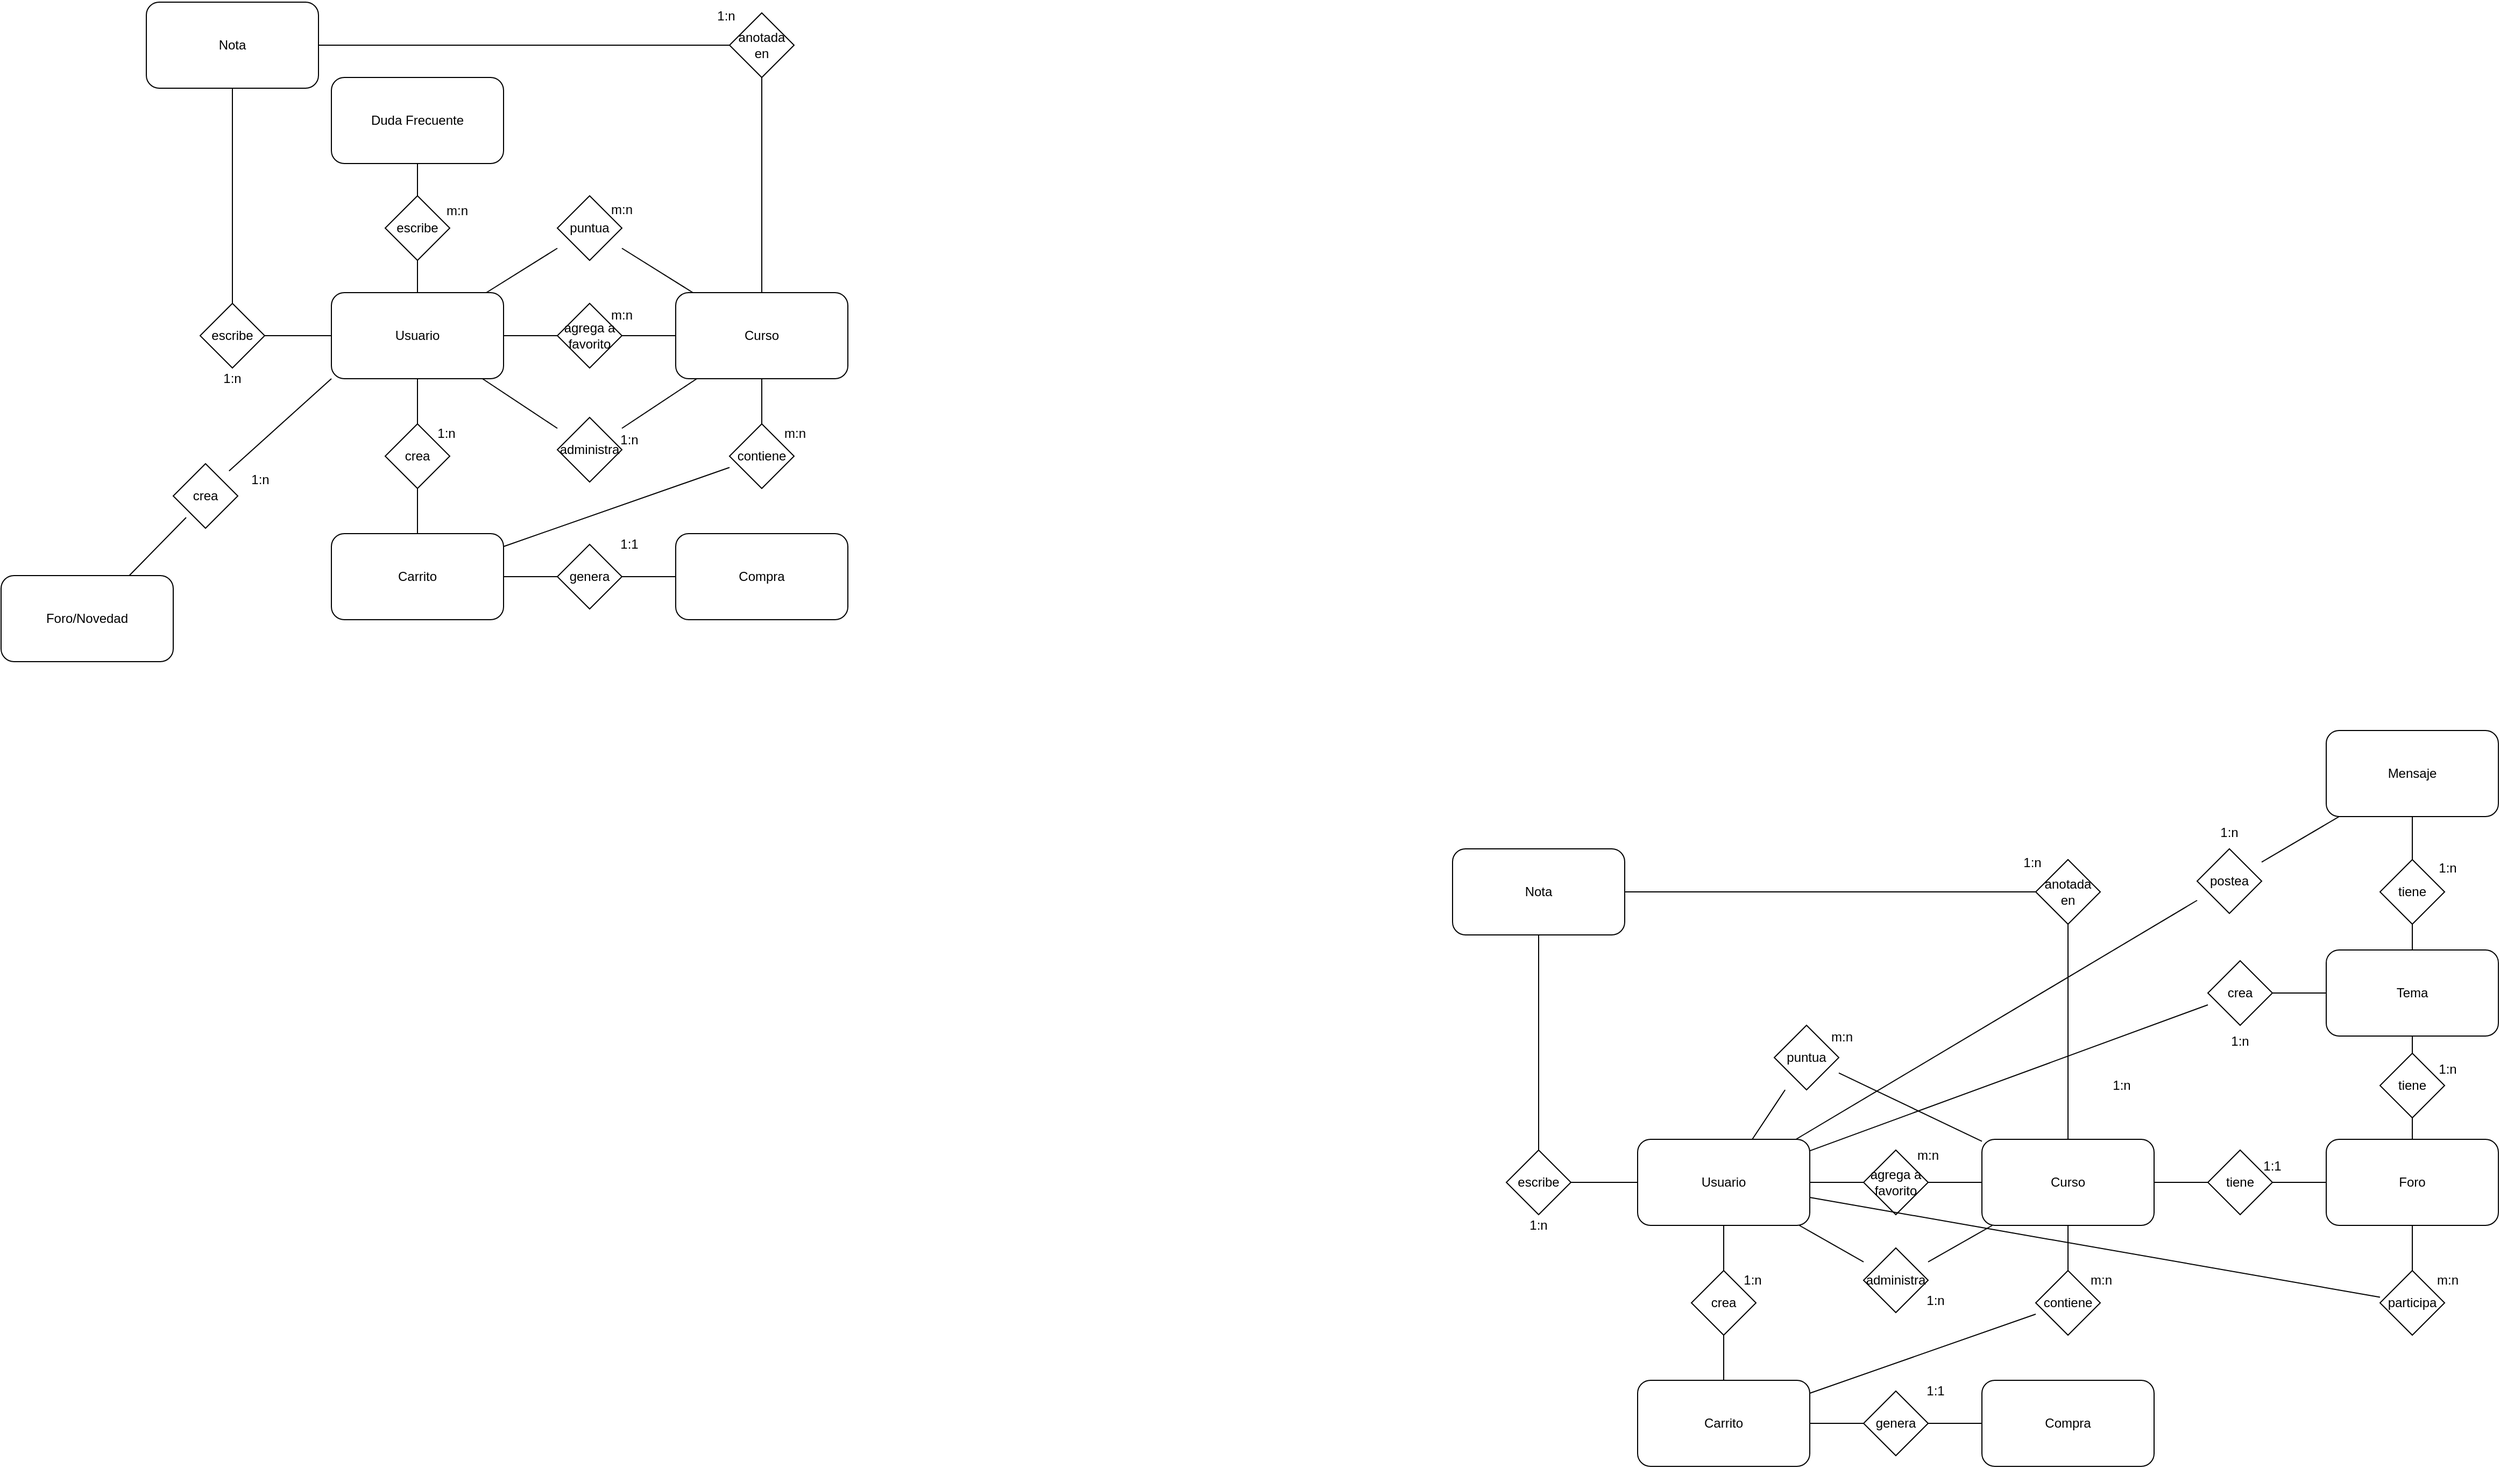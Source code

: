 <mxfile version="27.1.1">
  <diagram name="Diagrama Chen" id="0">
    <mxGraphModel dx="1984" dy="1292" grid="0" gridSize="10" guides="1" tooltips="1" connect="1" arrows="1" fold="1" page="0" pageScale="1" pageWidth="827" pageHeight="1169" math="0" shadow="0">
      <root>
        <mxCell id="0" />
        <mxCell id="1" parent="0" />
        <mxCell id="0x6-bEQGfIEkiX45eMe0-2" style="rounded=0;orthogonalLoop=1;jettySize=auto;html=1;endArrow=none;startFill=0;" parent="1" source="c507a44dde" target="0x6-bEQGfIEkiX45eMe0-1" edge="1">
          <mxGeometry relative="1" as="geometry" />
        </mxCell>
        <mxCell id="0x6-bEQGfIEkiX45eMe0-8" style="rounded=0;orthogonalLoop=1;jettySize=auto;html=1;endArrow=none;startFill=0;" parent="1" source="c507a44dde" target="0x6-bEQGfIEkiX45eMe0-7" edge="1">
          <mxGeometry relative="1" as="geometry" />
        </mxCell>
        <mxCell id="_SvGcM9IhpGaWaun03kH-1" style="edgeStyle=none;curved=1;rounded=0;orthogonalLoop=1;jettySize=auto;html=1;exitX=0;exitY=1;exitDx=0;exitDy=0;fontSize=12;startSize=8;endSize=8;endArrow=none;startFill=0;" edge="1" parent="1" source="c507a44dde">
          <mxGeometry relative="1" as="geometry">
            <mxPoint x="-55.111" y="245.778" as="targetPoint" />
          </mxGeometry>
        </mxCell>
        <mxCell id="c507a44dde" value="Usuario" style="shape=rectangle;whiteSpace=wrap;html=1;rounded=1;" parent="1" vertex="1">
          <mxGeometry x="40" y="80" width="160" height="80" as="geometry" />
        </mxCell>
        <mxCell id="3630f46efc" value="Curso" style="shape=rectangle;whiteSpace=wrap;html=1;rounded=1;" parent="1" vertex="1">
          <mxGeometry x="360" y="80" width="160" height="80" as="geometry" />
        </mxCell>
        <mxCell id="0x6-bEQGfIEkiX45eMe0-5" style="edgeStyle=orthogonalEdgeStyle;rounded=0;orthogonalLoop=1;jettySize=auto;html=1;endArrow=none;startFill=0;" parent="1" source="15c4d11b2c" target="0x6-bEQGfIEkiX45eMe0-4" edge="1">
          <mxGeometry relative="1" as="geometry" />
        </mxCell>
        <mxCell id="15c4d11b2c" value="Nota" style="shape=rectangle;whiteSpace=wrap;html=1;rounded=1;" parent="1" vertex="1">
          <mxGeometry x="-132" y="-190" width="160" height="80" as="geometry" />
        </mxCell>
        <mxCell id="5fd3fc4b8a" value="Duda Frecuente" style="shape=rectangle;whiteSpace=wrap;html=1;rounded=1;" parent="1" vertex="1">
          <mxGeometry x="40" y="-120" width="160" height="80" as="geometry" />
        </mxCell>
        <mxCell id="0x6-bEQGfIEkiX45eMe0-11" style="rounded=0;orthogonalLoop=1;jettySize=auto;html=1;endArrow=none;startFill=0;" parent="1" source="9366aa94e9" target="0x6-bEQGfIEkiX45eMe0-10" edge="1">
          <mxGeometry relative="1" as="geometry" />
        </mxCell>
        <mxCell id="9366aa94e9" value="crea" style="shape=rhombus;whiteSpace=wrap;html=1;" parent="1" vertex="1">
          <mxGeometry x="90" y="202" width="60" height="60" as="geometry" />
        </mxCell>
        <mxCell id="84e2bef8b9" style="endArrow=none;html=1;" parent="1" source="c507a44dde" target="9366aa94e9" edge="1">
          <mxGeometry relative="1" as="geometry" />
        </mxCell>
        <mxCell id="805d979ef9" value="agrega a favorito" style="shape=rhombus;whiteSpace=wrap;html=1;" parent="1" vertex="1">
          <mxGeometry x="250" y="90" width="60" height="60" as="geometry" />
        </mxCell>
        <mxCell id="1da4725860" style="endArrow=none;html=1;" parent="1" source="c507a44dde" target="805d979ef9" edge="1">
          <mxGeometry relative="1" as="geometry" />
        </mxCell>
        <mxCell id="d094ec1f19" style="endArrow=none;html=1;" parent="1" source="805d979ef9" target="3630f46efc" edge="1">
          <mxGeometry relative="1" as="geometry" />
        </mxCell>
        <mxCell id="f4ca932225" value="escribe" style="shape=rhombus;whiteSpace=wrap;html=1;" parent="1" vertex="1">
          <mxGeometry x="-82" y="90" width="60" height="60" as="geometry" />
        </mxCell>
        <mxCell id="c76c25dfb0" style="endArrow=none;html=1;" parent="1" source="c507a44dde" target="f4ca932225" edge="1">
          <mxGeometry relative="1" as="geometry" />
        </mxCell>
        <mxCell id="ead919b5aa" style="endArrow=none;html=1;" parent="1" source="f4ca932225" target="15c4d11b2c" edge="1">
          <mxGeometry relative="1" as="geometry" />
        </mxCell>
        <mxCell id="0x6-bEQGfIEkiX45eMe0-3" style="rounded=0;orthogonalLoop=1;jettySize=auto;html=1;endArrow=none;startFill=0;" parent="1" source="0x6-bEQGfIEkiX45eMe0-1" target="3630f46efc" edge="1">
          <mxGeometry relative="1" as="geometry" />
        </mxCell>
        <mxCell id="0x6-bEQGfIEkiX45eMe0-1" value="administra" style="shape=rhombus;whiteSpace=wrap;html=1;" parent="1" vertex="1">
          <mxGeometry x="250" y="196" width="60" height="60" as="geometry" />
        </mxCell>
        <mxCell id="CANbLbW7vSRfO3FM9BtO-2" style="rounded=0;orthogonalLoop=1;jettySize=auto;html=1;endArrow=none;startFill=0;" parent="1" source="0x6-bEQGfIEkiX45eMe0-4" target="3630f46efc" edge="1">
          <mxGeometry relative="1" as="geometry" />
        </mxCell>
        <mxCell id="0x6-bEQGfIEkiX45eMe0-4" value="anotada en" style="shape=rhombus;whiteSpace=wrap;html=1;" parent="1" vertex="1">
          <mxGeometry x="410" y="-180" width="60" height="60" as="geometry" />
        </mxCell>
        <mxCell id="0x6-bEQGfIEkiX45eMe0-9" style="rounded=0;orthogonalLoop=1;jettySize=auto;html=1;endArrow=none;startFill=0;" parent="1" source="0x6-bEQGfIEkiX45eMe0-7" target="3630f46efc" edge="1">
          <mxGeometry relative="1" as="geometry" />
        </mxCell>
        <mxCell id="0x6-bEQGfIEkiX45eMe0-7" value="puntua" style="shape=rhombus;whiteSpace=wrap;html=1;" parent="1" vertex="1">
          <mxGeometry x="250" y="-10" width="60" height="60" as="geometry" />
        </mxCell>
        <mxCell id="0x6-bEQGfIEkiX45eMe0-17" style="rounded=0;orthogonalLoop=1;jettySize=auto;html=1;endArrow=none;startFill=0;" parent="1" source="0x6-bEQGfIEkiX45eMe0-10" target="0x6-bEQGfIEkiX45eMe0-16" edge="1">
          <mxGeometry relative="1" as="geometry" />
        </mxCell>
        <mxCell id="0x6-bEQGfIEkiX45eMe0-10" value="Carrito" style="shape=rectangle;whiteSpace=wrap;html=1;rounded=1;" parent="1" vertex="1">
          <mxGeometry x="40" y="304" width="160" height="80" as="geometry" />
        </mxCell>
        <mxCell id="0x6-bEQGfIEkiX45eMe0-13" style="rounded=0;orthogonalLoop=1;jettySize=auto;html=1;endArrow=none;startFill=0;" parent="1" source="0x6-bEQGfIEkiX45eMe0-12" target="3630f46efc" edge="1">
          <mxGeometry relative="1" as="geometry" />
        </mxCell>
        <mxCell id="0x6-bEQGfIEkiX45eMe0-14" style="rounded=0;orthogonalLoop=1;jettySize=auto;html=1;endArrow=none;startFill=0;" parent="1" source="0x6-bEQGfIEkiX45eMe0-12" target="0x6-bEQGfIEkiX45eMe0-10" edge="1">
          <mxGeometry relative="1" as="geometry" />
        </mxCell>
        <mxCell id="0x6-bEQGfIEkiX45eMe0-12" value="contiene" style="shape=rhombus;whiteSpace=wrap;html=1;" parent="1" vertex="1">
          <mxGeometry x="410" y="202" width="60" height="60" as="geometry" />
        </mxCell>
        <mxCell id="0x6-bEQGfIEkiX45eMe0-15" value="Compra" style="shape=rectangle;whiteSpace=wrap;html=1;rounded=1;" parent="1" vertex="1">
          <mxGeometry x="360" y="304" width="160" height="80" as="geometry" />
        </mxCell>
        <mxCell id="0x6-bEQGfIEkiX45eMe0-18" style="rounded=0;orthogonalLoop=1;jettySize=auto;html=1;endArrow=none;startFill=0;" parent="1" source="0x6-bEQGfIEkiX45eMe0-16" target="0x6-bEQGfIEkiX45eMe0-15" edge="1">
          <mxGeometry relative="1" as="geometry" />
        </mxCell>
        <mxCell id="0x6-bEQGfIEkiX45eMe0-16" value="genera" style="shape=rhombus;whiteSpace=wrap;html=1;" parent="1" vertex="1">
          <mxGeometry x="250" y="314" width="60" height="60" as="geometry" />
        </mxCell>
        <mxCell id="0x6-bEQGfIEkiX45eMe0-22" value="m:n" style="text;html=1;align=center;verticalAlign=middle;whiteSpace=wrap;rounded=0;" parent="1" vertex="1">
          <mxGeometry x="280" y="-12" width="60" height="30" as="geometry" />
        </mxCell>
        <mxCell id="0x6-bEQGfIEkiX45eMe0-24" value="1:n" style="text;html=1;align=center;verticalAlign=middle;whiteSpace=wrap;rounded=0;" parent="1" vertex="1">
          <mxGeometry x="377" y="-192" width="60" height="30" as="geometry" />
        </mxCell>
        <mxCell id="0x6-bEQGfIEkiX45eMe0-25" value="m:n" style="text;html=1;align=center;verticalAlign=middle;whiteSpace=wrap;rounded=0;" parent="1" vertex="1">
          <mxGeometry x="280" y="86" width="60" height="30" as="geometry" />
        </mxCell>
        <mxCell id="0x6-bEQGfIEkiX45eMe0-26" value="1:n" style="text;html=1;align=center;verticalAlign=middle;whiteSpace=wrap;rounded=0;" parent="1" vertex="1">
          <mxGeometry x="287" y="202" width="60" height="30" as="geometry" />
        </mxCell>
        <mxCell id="0x6-bEQGfIEkiX45eMe0-27" value="1:n" style="text;html=1;align=center;verticalAlign=middle;whiteSpace=wrap;rounded=0;" parent="1" vertex="1">
          <mxGeometry x="117" y="196" width="60" height="30" as="geometry" />
        </mxCell>
        <mxCell id="0x6-bEQGfIEkiX45eMe0-28" value="m:n" style="text;html=1;align=center;verticalAlign=middle;whiteSpace=wrap;rounded=0;" parent="1" vertex="1">
          <mxGeometry x="441" y="196" width="60" height="30" as="geometry" />
        </mxCell>
        <mxCell id="0x6-bEQGfIEkiX45eMe0-29" value="1:1" style="text;html=1;align=center;verticalAlign=middle;whiteSpace=wrap;rounded=0;" parent="1" vertex="1">
          <mxGeometry x="287" y="299" width="60" height="30" as="geometry" />
        </mxCell>
        <mxCell id="0x6-bEQGfIEkiX45eMe0-53" value="1:n" style="text;html=1;align=center;verticalAlign=middle;whiteSpace=wrap;rounded=0;" parent="1" vertex="1">
          <mxGeometry x="-82" y="145" width="60" height="30" as="geometry" />
        </mxCell>
        <mxCell id="0x6-bEQGfIEkiX45eMe0-56" style="rounded=0;orthogonalLoop=1;jettySize=auto;html=1;endArrow=none;startFill=0;" parent="1" source="0x6-bEQGfIEkiX45eMe0-55" target="5fd3fc4b8a" edge="1">
          <mxGeometry relative="1" as="geometry" />
        </mxCell>
        <mxCell id="0x6-bEQGfIEkiX45eMe0-57" style="rounded=0;orthogonalLoop=1;jettySize=auto;html=1;endArrow=none;startFill=0;" parent="1" source="0x6-bEQGfIEkiX45eMe0-55" target="c507a44dde" edge="1">
          <mxGeometry relative="1" as="geometry" />
        </mxCell>
        <mxCell id="0x6-bEQGfIEkiX45eMe0-55" value="escribe" style="shape=rhombus;whiteSpace=wrap;html=1;" parent="1" vertex="1">
          <mxGeometry x="90" y="-10" width="60" height="60" as="geometry" />
        </mxCell>
        <mxCell id="0x6-bEQGfIEkiX45eMe0-58" value="m:n" style="text;html=1;align=center;verticalAlign=middle;whiteSpace=wrap;rounded=0;" parent="1" vertex="1">
          <mxGeometry x="127" y="-12" width="60" height="32" as="geometry" />
        </mxCell>
        <mxCell id="CANbLbW7vSRfO3FM9BtO-3" style="rounded=0;orthogonalLoop=1;jettySize=auto;html=1;endArrow=none;startFill=0;" parent="1" source="CANbLbW7vSRfO3FM9BtO-7" target="CANbLbW7vSRfO3FM9BtO-24" edge="1">
          <mxGeometry relative="1" as="geometry" />
        </mxCell>
        <mxCell id="CANbLbW7vSRfO3FM9BtO-4" style="rounded=0;orthogonalLoop=1;jettySize=auto;html=1;endArrow=none;startFill=0;" parent="1" source="CANbLbW7vSRfO3FM9BtO-7" target="CANbLbW7vSRfO3FM9BtO-28" edge="1">
          <mxGeometry relative="1" as="geometry" />
        </mxCell>
        <mxCell id="CANbLbW7vSRfO3FM9BtO-5" style="rounded=0;orthogonalLoop=1;jettySize=auto;html=1;endArrow=none;startFill=0;" parent="1" source="CANbLbW7vSRfO3FM9BtO-7" target="CANbLbW7vSRfO3FM9BtO-58" edge="1">
          <mxGeometry relative="1" as="geometry" />
        </mxCell>
        <mxCell id="CANbLbW7vSRfO3FM9BtO-6" style="rounded=0;orthogonalLoop=1;jettySize=auto;html=1;endArrow=none;startFill=0;" parent="1" source="CANbLbW7vSRfO3FM9BtO-7" target="CANbLbW7vSRfO3FM9BtO-61" edge="1">
          <mxGeometry relative="1" as="geometry" />
        </mxCell>
        <mxCell id="CANbLbW7vSRfO3FM9BtO-7" value="Usuario" style="shape=rectangle;whiteSpace=wrap;html=1;rounded=1;" parent="1" vertex="1">
          <mxGeometry x="1254" y="867" width="160" height="80" as="geometry" />
        </mxCell>
        <mxCell id="CANbLbW7vSRfO3FM9BtO-8" style="rounded=0;orthogonalLoop=1;jettySize=auto;html=1;endArrow=none;startFill=0;" parent="1" source="CANbLbW7vSRfO3FM9BtO-9" target="CANbLbW7vSRfO3FM9BtO-47" edge="1">
          <mxGeometry relative="1" as="geometry" />
        </mxCell>
        <mxCell id="CANbLbW7vSRfO3FM9BtO-9" value="Curso" style="shape=rectangle;whiteSpace=wrap;html=1;rounded=1;" parent="1" vertex="1">
          <mxGeometry x="1574" y="867" width="160" height="80" as="geometry" />
        </mxCell>
        <mxCell id="CANbLbW7vSRfO3FM9BtO-10" style="edgeStyle=orthogonalEdgeStyle;rounded=0;orthogonalLoop=1;jettySize=auto;html=1;endArrow=none;startFill=0;" parent="1" source="CANbLbW7vSRfO3FM9BtO-11" target="CANbLbW7vSRfO3FM9BtO-26" edge="1">
          <mxGeometry relative="1" as="geometry" />
        </mxCell>
        <mxCell id="CANbLbW7vSRfO3FM9BtO-11" value="Nota" style="shape=rectangle;whiteSpace=wrap;html=1;rounded=1;" parent="1" vertex="1">
          <mxGeometry x="1082" y="597" width="160" height="80" as="geometry" />
        </mxCell>
        <mxCell id="CANbLbW7vSRfO3FM9BtO-12" style="rounded=0;orthogonalLoop=1;jettySize=auto;html=1;endArrow=none;startFill=0;" parent="1" source="CANbLbW7vSRfO3FM9BtO-13" target="CANbLbW7vSRfO3FM9BtO-48" edge="1">
          <mxGeometry relative="1" as="geometry" />
        </mxCell>
        <mxCell id="CANbLbW7vSRfO3FM9BtO-13" value="Foro" style="shape=rectangle;whiteSpace=wrap;html=1;rounded=1;" parent="1" vertex="1">
          <mxGeometry x="1894" y="867" width="160" height="80" as="geometry" />
        </mxCell>
        <mxCell id="CANbLbW7vSRfO3FM9BtO-14" style="rounded=0;orthogonalLoop=1;jettySize=auto;html=1;endArrow=none;startFill=0;" parent="1" source="CANbLbW7vSRfO3FM9BtO-15" target="CANbLbW7vSRfO3FM9BtO-30" edge="1">
          <mxGeometry relative="1" as="geometry" />
        </mxCell>
        <mxCell id="CANbLbW7vSRfO3FM9BtO-15" value="crea" style="shape=rhombus;whiteSpace=wrap;html=1;" parent="1" vertex="1">
          <mxGeometry x="1304" y="989" width="60" height="60" as="geometry" />
        </mxCell>
        <mxCell id="CANbLbW7vSRfO3FM9BtO-16" style="endArrow=none;html=1;" parent="1" source="CANbLbW7vSRfO3FM9BtO-7" target="CANbLbW7vSRfO3FM9BtO-15" edge="1">
          <mxGeometry relative="1" as="geometry" />
        </mxCell>
        <mxCell id="CANbLbW7vSRfO3FM9BtO-17" value="agrega a favorito" style="shape=rhombus;whiteSpace=wrap;html=1;" parent="1" vertex="1">
          <mxGeometry x="1464" y="877" width="60" height="60" as="geometry" />
        </mxCell>
        <mxCell id="CANbLbW7vSRfO3FM9BtO-18" style="endArrow=none;html=1;" parent="1" source="CANbLbW7vSRfO3FM9BtO-7" target="CANbLbW7vSRfO3FM9BtO-17" edge="1">
          <mxGeometry relative="1" as="geometry" />
        </mxCell>
        <mxCell id="CANbLbW7vSRfO3FM9BtO-19" style="endArrow=none;html=1;" parent="1" source="CANbLbW7vSRfO3FM9BtO-17" target="CANbLbW7vSRfO3FM9BtO-9" edge="1">
          <mxGeometry relative="1" as="geometry" />
        </mxCell>
        <mxCell id="CANbLbW7vSRfO3FM9BtO-20" value="escribe" style="shape=rhombus;whiteSpace=wrap;html=1;" parent="1" vertex="1">
          <mxGeometry x="1132" y="877" width="60" height="60" as="geometry" />
        </mxCell>
        <mxCell id="CANbLbW7vSRfO3FM9BtO-21" style="endArrow=none;html=1;" parent="1" source="CANbLbW7vSRfO3FM9BtO-7" target="CANbLbW7vSRfO3FM9BtO-20" edge="1">
          <mxGeometry relative="1" as="geometry" />
        </mxCell>
        <mxCell id="CANbLbW7vSRfO3FM9BtO-22" style="endArrow=none;html=1;" parent="1" source="CANbLbW7vSRfO3FM9BtO-20" target="CANbLbW7vSRfO3FM9BtO-11" edge="1">
          <mxGeometry relative="1" as="geometry" />
        </mxCell>
        <mxCell id="CANbLbW7vSRfO3FM9BtO-23" style="rounded=0;orthogonalLoop=1;jettySize=auto;html=1;endArrow=none;startFill=0;" parent="1" source="CANbLbW7vSRfO3FM9BtO-24" target="CANbLbW7vSRfO3FM9BtO-9" edge="1">
          <mxGeometry relative="1" as="geometry" />
        </mxCell>
        <mxCell id="CANbLbW7vSRfO3FM9BtO-24" value="administra" style="shape=rhombus;whiteSpace=wrap;html=1;" parent="1" vertex="1">
          <mxGeometry x="1464" y="968" width="60" height="60" as="geometry" />
        </mxCell>
        <mxCell id="CANbLbW7vSRfO3FM9BtO-25" style="rounded=0;orthogonalLoop=1;jettySize=auto;html=1;endArrow=none;startFill=0;" parent="1" source="CANbLbW7vSRfO3FM9BtO-26" target="CANbLbW7vSRfO3FM9BtO-9" edge="1">
          <mxGeometry relative="1" as="geometry" />
        </mxCell>
        <mxCell id="CANbLbW7vSRfO3FM9BtO-26" value="anotada en" style="shape=rhombus;whiteSpace=wrap;html=1;" parent="1" vertex="1">
          <mxGeometry x="1624" y="607" width="60" height="60" as="geometry" />
        </mxCell>
        <mxCell id="CANbLbW7vSRfO3FM9BtO-27" style="rounded=0;orthogonalLoop=1;jettySize=auto;html=1;endArrow=none;startFill=0;" parent="1" source="CANbLbW7vSRfO3FM9BtO-28" target="CANbLbW7vSRfO3FM9BtO-9" edge="1">
          <mxGeometry relative="1" as="geometry" />
        </mxCell>
        <mxCell id="CANbLbW7vSRfO3FM9BtO-28" value="puntua" style="shape=rhombus;whiteSpace=wrap;html=1;" parent="1" vertex="1">
          <mxGeometry x="1381" y="761" width="60" height="60" as="geometry" />
        </mxCell>
        <mxCell id="CANbLbW7vSRfO3FM9BtO-29" style="rounded=0;orthogonalLoop=1;jettySize=auto;html=1;endArrow=none;startFill=0;" parent="1" source="CANbLbW7vSRfO3FM9BtO-30" target="CANbLbW7vSRfO3FM9BtO-36" edge="1">
          <mxGeometry relative="1" as="geometry" />
        </mxCell>
        <mxCell id="CANbLbW7vSRfO3FM9BtO-30" value="Carrito" style="shape=rectangle;whiteSpace=wrap;html=1;rounded=1;" parent="1" vertex="1">
          <mxGeometry x="1254" y="1091" width="160" height="80" as="geometry" />
        </mxCell>
        <mxCell id="CANbLbW7vSRfO3FM9BtO-31" style="rounded=0;orthogonalLoop=1;jettySize=auto;html=1;endArrow=none;startFill=0;" parent="1" source="CANbLbW7vSRfO3FM9BtO-33" target="CANbLbW7vSRfO3FM9BtO-9" edge="1">
          <mxGeometry relative="1" as="geometry" />
        </mxCell>
        <mxCell id="CANbLbW7vSRfO3FM9BtO-32" style="rounded=0;orthogonalLoop=1;jettySize=auto;html=1;endArrow=none;startFill=0;" parent="1" source="CANbLbW7vSRfO3FM9BtO-33" target="CANbLbW7vSRfO3FM9BtO-30" edge="1">
          <mxGeometry relative="1" as="geometry" />
        </mxCell>
        <mxCell id="CANbLbW7vSRfO3FM9BtO-33" value="contiene" style="shape=rhombus;whiteSpace=wrap;html=1;" parent="1" vertex="1">
          <mxGeometry x="1624" y="989" width="60" height="60" as="geometry" />
        </mxCell>
        <mxCell id="CANbLbW7vSRfO3FM9BtO-34" value="Compra" style="shape=rectangle;whiteSpace=wrap;html=1;rounded=1;" parent="1" vertex="1">
          <mxGeometry x="1574" y="1091" width="160" height="80" as="geometry" />
        </mxCell>
        <mxCell id="CANbLbW7vSRfO3FM9BtO-35" style="rounded=0;orthogonalLoop=1;jettySize=auto;html=1;endArrow=none;startFill=0;" parent="1" source="CANbLbW7vSRfO3FM9BtO-36" target="CANbLbW7vSRfO3FM9BtO-34" edge="1">
          <mxGeometry relative="1" as="geometry" />
        </mxCell>
        <mxCell id="CANbLbW7vSRfO3FM9BtO-36" value="genera" style="shape=rhombus;whiteSpace=wrap;html=1;" parent="1" vertex="1">
          <mxGeometry x="1464" y="1101" width="60" height="60" as="geometry" />
        </mxCell>
        <mxCell id="CANbLbW7vSRfO3FM9BtO-37" value="m:n" style="text;html=1;align=center;verticalAlign=middle;whiteSpace=wrap;rounded=0;" parent="1" vertex="1">
          <mxGeometry x="1414" y="757" width="60" height="30" as="geometry" />
        </mxCell>
        <mxCell id="CANbLbW7vSRfO3FM9BtO-38" value="1:n" style="text;html=1;align=center;verticalAlign=middle;whiteSpace=wrap;rounded=0;" parent="1" vertex="1">
          <mxGeometry x="1674" y="802" width="60" height="30" as="geometry" />
        </mxCell>
        <mxCell id="CANbLbW7vSRfO3FM9BtO-39" value="1:n" style="text;html=1;align=center;verticalAlign=middle;whiteSpace=wrap;rounded=0;" parent="1" vertex="1">
          <mxGeometry x="1591" y="595" width="60" height="30" as="geometry" />
        </mxCell>
        <mxCell id="CANbLbW7vSRfO3FM9BtO-40" value="m:n" style="text;html=1;align=center;verticalAlign=middle;whiteSpace=wrap;rounded=0;" parent="1" vertex="1">
          <mxGeometry x="1494" y="867" width="60" height="30" as="geometry" />
        </mxCell>
        <mxCell id="CANbLbW7vSRfO3FM9BtO-41" value="1:n" style="text;html=1;align=center;verticalAlign=middle;whiteSpace=wrap;rounded=0;" parent="1" vertex="1">
          <mxGeometry x="1501" y="1002" width="60" height="30" as="geometry" />
        </mxCell>
        <mxCell id="CANbLbW7vSRfO3FM9BtO-42" value="1:n" style="text;html=1;align=center;verticalAlign=middle;whiteSpace=wrap;rounded=0;" parent="1" vertex="1">
          <mxGeometry x="1331" y="983" width="60" height="30" as="geometry" />
        </mxCell>
        <mxCell id="CANbLbW7vSRfO3FM9BtO-43" value="m:n" style="text;html=1;align=center;verticalAlign=middle;whiteSpace=wrap;rounded=0;" parent="1" vertex="1">
          <mxGeometry x="1655" y="983" width="60" height="30" as="geometry" />
        </mxCell>
        <mxCell id="CANbLbW7vSRfO3FM9BtO-44" value="1:1" style="text;html=1;align=center;verticalAlign=middle;whiteSpace=wrap;rounded=0;" parent="1" vertex="1">
          <mxGeometry x="1501" y="1086" width="60" height="30" as="geometry" />
        </mxCell>
        <mxCell id="CANbLbW7vSRfO3FM9BtO-45" value="1:1" style="text;html=1;align=center;verticalAlign=middle;whiteSpace=wrap;rounded=0;" parent="1" vertex="1">
          <mxGeometry x="1814" y="877" width="60" height="30" as="geometry" />
        </mxCell>
        <mxCell id="CANbLbW7vSRfO3FM9BtO-46" style="rounded=0;orthogonalLoop=1;jettySize=auto;html=1;endArrow=none;startFill=0;" parent="1" source="CANbLbW7vSRfO3FM9BtO-47" target="CANbLbW7vSRfO3FM9BtO-13" edge="1">
          <mxGeometry relative="1" as="geometry" />
        </mxCell>
        <mxCell id="CANbLbW7vSRfO3FM9BtO-47" value="tiene" style="shape=rhombus;whiteSpace=wrap;html=1;" parent="1" vertex="1">
          <mxGeometry x="1784" y="877" width="60" height="60" as="geometry" />
        </mxCell>
        <mxCell id="CANbLbW7vSRfO3FM9BtO-48" value="tiene" style="shape=rhombus;whiteSpace=wrap;html=1;" parent="1" vertex="1">
          <mxGeometry x="1944" y="787" width="60" height="60" as="geometry" />
        </mxCell>
        <mxCell id="CANbLbW7vSRfO3FM9BtO-49" style="rounded=0;orthogonalLoop=1;jettySize=auto;html=1;endArrow=none;startFill=0;" parent="1" source="CANbLbW7vSRfO3FM9BtO-51" target="CANbLbW7vSRfO3FM9BtO-48" edge="1">
          <mxGeometry relative="1" as="geometry" />
        </mxCell>
        <mxCell id="CANbLbW7vSRfO3FM9BtO-50" style="rounded=0;orthogonalLoop=1;jettySize=auto;html=1;endArrow=none;startFill=0;" parent="1" source="CANbLbW7vSRfO3FM9BtO-51" target="CANbLbW7vSRfO3FM9BtO-54" edge="1">
          <mxGeometry relative="1" as="geometry" />
        </mxCell>
        <mxCell id="CANbLbW7vSRfO3FM9BtO-51" value="Tema" style="shape=rectangle;whiteSpace=wrap;html=1;rounded=1;" parent="1" vertex="1">
          <mxGeometry x="1894" y="691" width="160" height="80" as="geometry" />
        </mxCell>
        <mxCell id="CANbLbW7vSRfO3FM9BtO-52" value="1:n" style="text;html=1;align=center;verticalAlign=middle;whiteSpace=wrap;rounded=0;" parent="1" vertex="1">
          <mxGeometry x="1977" y="787" width="60" height="30" as="geometry" />
        </mxCell>
        <mxCell id="CANbLbW7vSRfO3FM9BtO-53" style="edgeStyle=orthogonalEdgeStyle;rounded=0;orthogonalLoop=1;jettySize=auto;html=1;endArrow=none;startFill=0;" parent="1" source="CANbLbW7vSRfO3FM9BtO-54" target="CANbLbW7vSRfO3FM9BtO-56" edge="1">
          <mxGeometry relative="1" as="geometry" />
        </mxCell>
        <mxCell id="CANbLbW7vSRfO3FM9BtO-54" value="tiene" style="shape=rhombus;whiteSpace=wrap;html=1;" parent="1" vertex="1">
          <mxGeometry x="1944" y="607" width="60" height="60" as="geometry" />
        </mxCell>
        <mxCell id="CANbLbW7vSRfO3FM9BtO-55" value="1:n" style="text;html=1;align=center;verticalAlign=middle;whiteSpace=wrap;rounded=0;" parent="1" vertex="1">
          <mxGeometry x="1977" y="600" width="60" height="30" as="geometry" />
        </mxCell>
        <mxCell id="CANbLbW7vSRfO3FM9BtO-56" value="Mensaje" style="shape=rectangle;whiteSpace=wrap;html=1;rounded=1;" parent="1" vertex="1">
          <mxGeometry x="1894" y="487" width="160" height="80" as="geometry" />
        </mxCell>
        <mxCell id="CANbLbW7vSRfO3FM9BtO-57" style="rounded=0;orthogonalLoop=1;jettySize=auto;html=1;endArrow=none;startFill=0;" parent="1" source="CANbLbW7vSRfO3FM9BtO-58" target="CANbLbW7vSRfO3FM9BtO-56" edge="1">
          <mxGeometry relative="1" as="geometry" />
        </mxCell>
        <mxCell id="CANbLbW7vSRfO3FM9BtO-58" value="postea" style="shape=rhombus;whiteSpace=wrap;html=1;" parent="1" vertex="1">
          <mxGeometry x="1774" y="597" width="60" height="60" as="geometry" />
        </mxCell>
        <mxCell id="CANbLbW7vSRfO3FM9BtO-59" value="1:n" style="text;html=1;align=center;verticalAlign=middle;whiteSpace=wrap;rounded=0;" parent="1" vertex="1">
          <mxGeometry x="1774" y="567" width="60" height="30" as="geometry" />
        </mxCell>
        <mxCell id="CANbLbW7vSRfO3FM9BtO-60" style="rounded=0;orthogonalLoop=1;jettySize=auto;html=1;endArrow=none;startFill=0;" parent="1" source="CANbLbW7vSRfO3FM9BtO-61" target="CANbLbW7vSRfO3FM9BtO-51" edge="1">
          <mxGeometry relative="1" as="geometry" />
        </mxCell>
        <mxCell id="CANbLbW7vSRfO3FM9BtO-61" value="crea" style="shape=rhombus;whiteSpace=wrap;html=1;" parent="1" vertex="1">
          <mxGeometry x="1784" y="701" width="60" height="60" as="geometry" />
        </mxCell>
        <mxCell id="CANbLbW7vSRfO3FM9BtO-62" value="1:n" style="text;html=1;align=center;verticalAlign=middle;whiteSpace=wrap;rounded=0;" parent="1" vertex="1">
          <mxGeometry x="1784" y="761" width="60" height="30" as="geometry" />
        </mxCell>
        <mxCell id="CANbLbW7vSRfO3FM9BtO-63" value="1:n" style="text;html=1;align=center;verticalAlign=middle;whiteSpace=wrap;rounded=0;" parent="1" vertex="1">
          <mxGeometry x="1132" y="932" width="60" height="30" as="geometry" />
        </mxCell>
        <mxCell id="CANbLbW7vSRfO3FM9BtO-64" style="rounded=0;orthogonalLoop=1;jettySize=auto;html=1;endArrow=none;startFill=0;" parent="1" source="CANbLbW7vSRfO3FM9BtO-66" target="CANbLbW7vSRfO3FM9BtO-13" edge="1">
          <mxGeometry relative="1" as="geometry" />
        </mxCell>
        <mxCell id="CANbLbW7vSRfO3FM9BtO-65" style="rounded=0;orthogonalLoop=1;jettySize=auto;html=1;endArrow=none;startFill=0;" parent="1" source="CANbLbW7vSRfO3FM9BtO-66" target="CANbLbW7vSRfO3FM9BtO-7" edge="1">
          <mxGeometry relative="1" as="geometry" />
        </mxCell>
        <mxCell id="CANbLbW7vSRfO3FM9BtO-66" value="participa" style="shape=rhombus;whiteSpace=wrap;html=1;" parent="1" vertex="1">
          <mxGeometry x="1944" y="989" width="60" height="60" as="geometry" />
        </mxCell>
        <mxCell id="CANbLbW7vSRfO3FM9BtO-67" value="m:n" style="text;html=1;align=center;verticalAlign=middle;whiteSpace=wrap;rounded=0;" parent="1" vertex="1">
          <mxGeometry x="1977" y="983" width="60" height="30" as="geometry" />
        </mxCell>
        <mxCell id="_SvGcM9IhpGaWaun03kH-2" value="crea" style="shape=rhombus;whiteSpace=wrap;html=1;" vertex="1" parent="1">
          <mxGeometry x="-107" y="239" width="60" height="60" as="geometry" />
        </mxCell>
        <mxCell id="_SvGcM9IhpGaWaun03kH-4" style="edgeStyle=none;curved=1;rounded=0;orthogonalLoop=1;jettySize=auto;html=1;fontSize=12;startSize=8;endSize=8;endArrow=none;startFill=0;" edge="1" parent="1" source="_SvGcM9IhpGaWaun03kH-3">
          <mxGeometry relative="1" as="geometry">
            <mxPoint x="-95" y="289" as="targetPoint" />
          </mxGeometry>
        </mxCell>
        <mxCell id="_SvGcM9IhpGaWaun03kH-3" value="Foro/Novedad" style="shape=rectangle;whiteSpace=wrap;html=1;rounded=1;" vertex="1" parent="1">
          <mxGeometry x="-267" y="343" width="160" height="80" as="geometry" />
        </mxCell>
        <mxCell id="_SvGcM9IhpGaWaun03kH-5" value="1:n" style="text;html=1;align=center;verticalAlign=middle;whiteSpace=wrap;rounded=0;" vertex="1" parent="1">
          <mxGeometry x="-56" y="239" width="60" height="30" as="geometry" />
        </mxCell>
      </root>
    </mxGraphModel>
  </diagram>
</mxfile>
